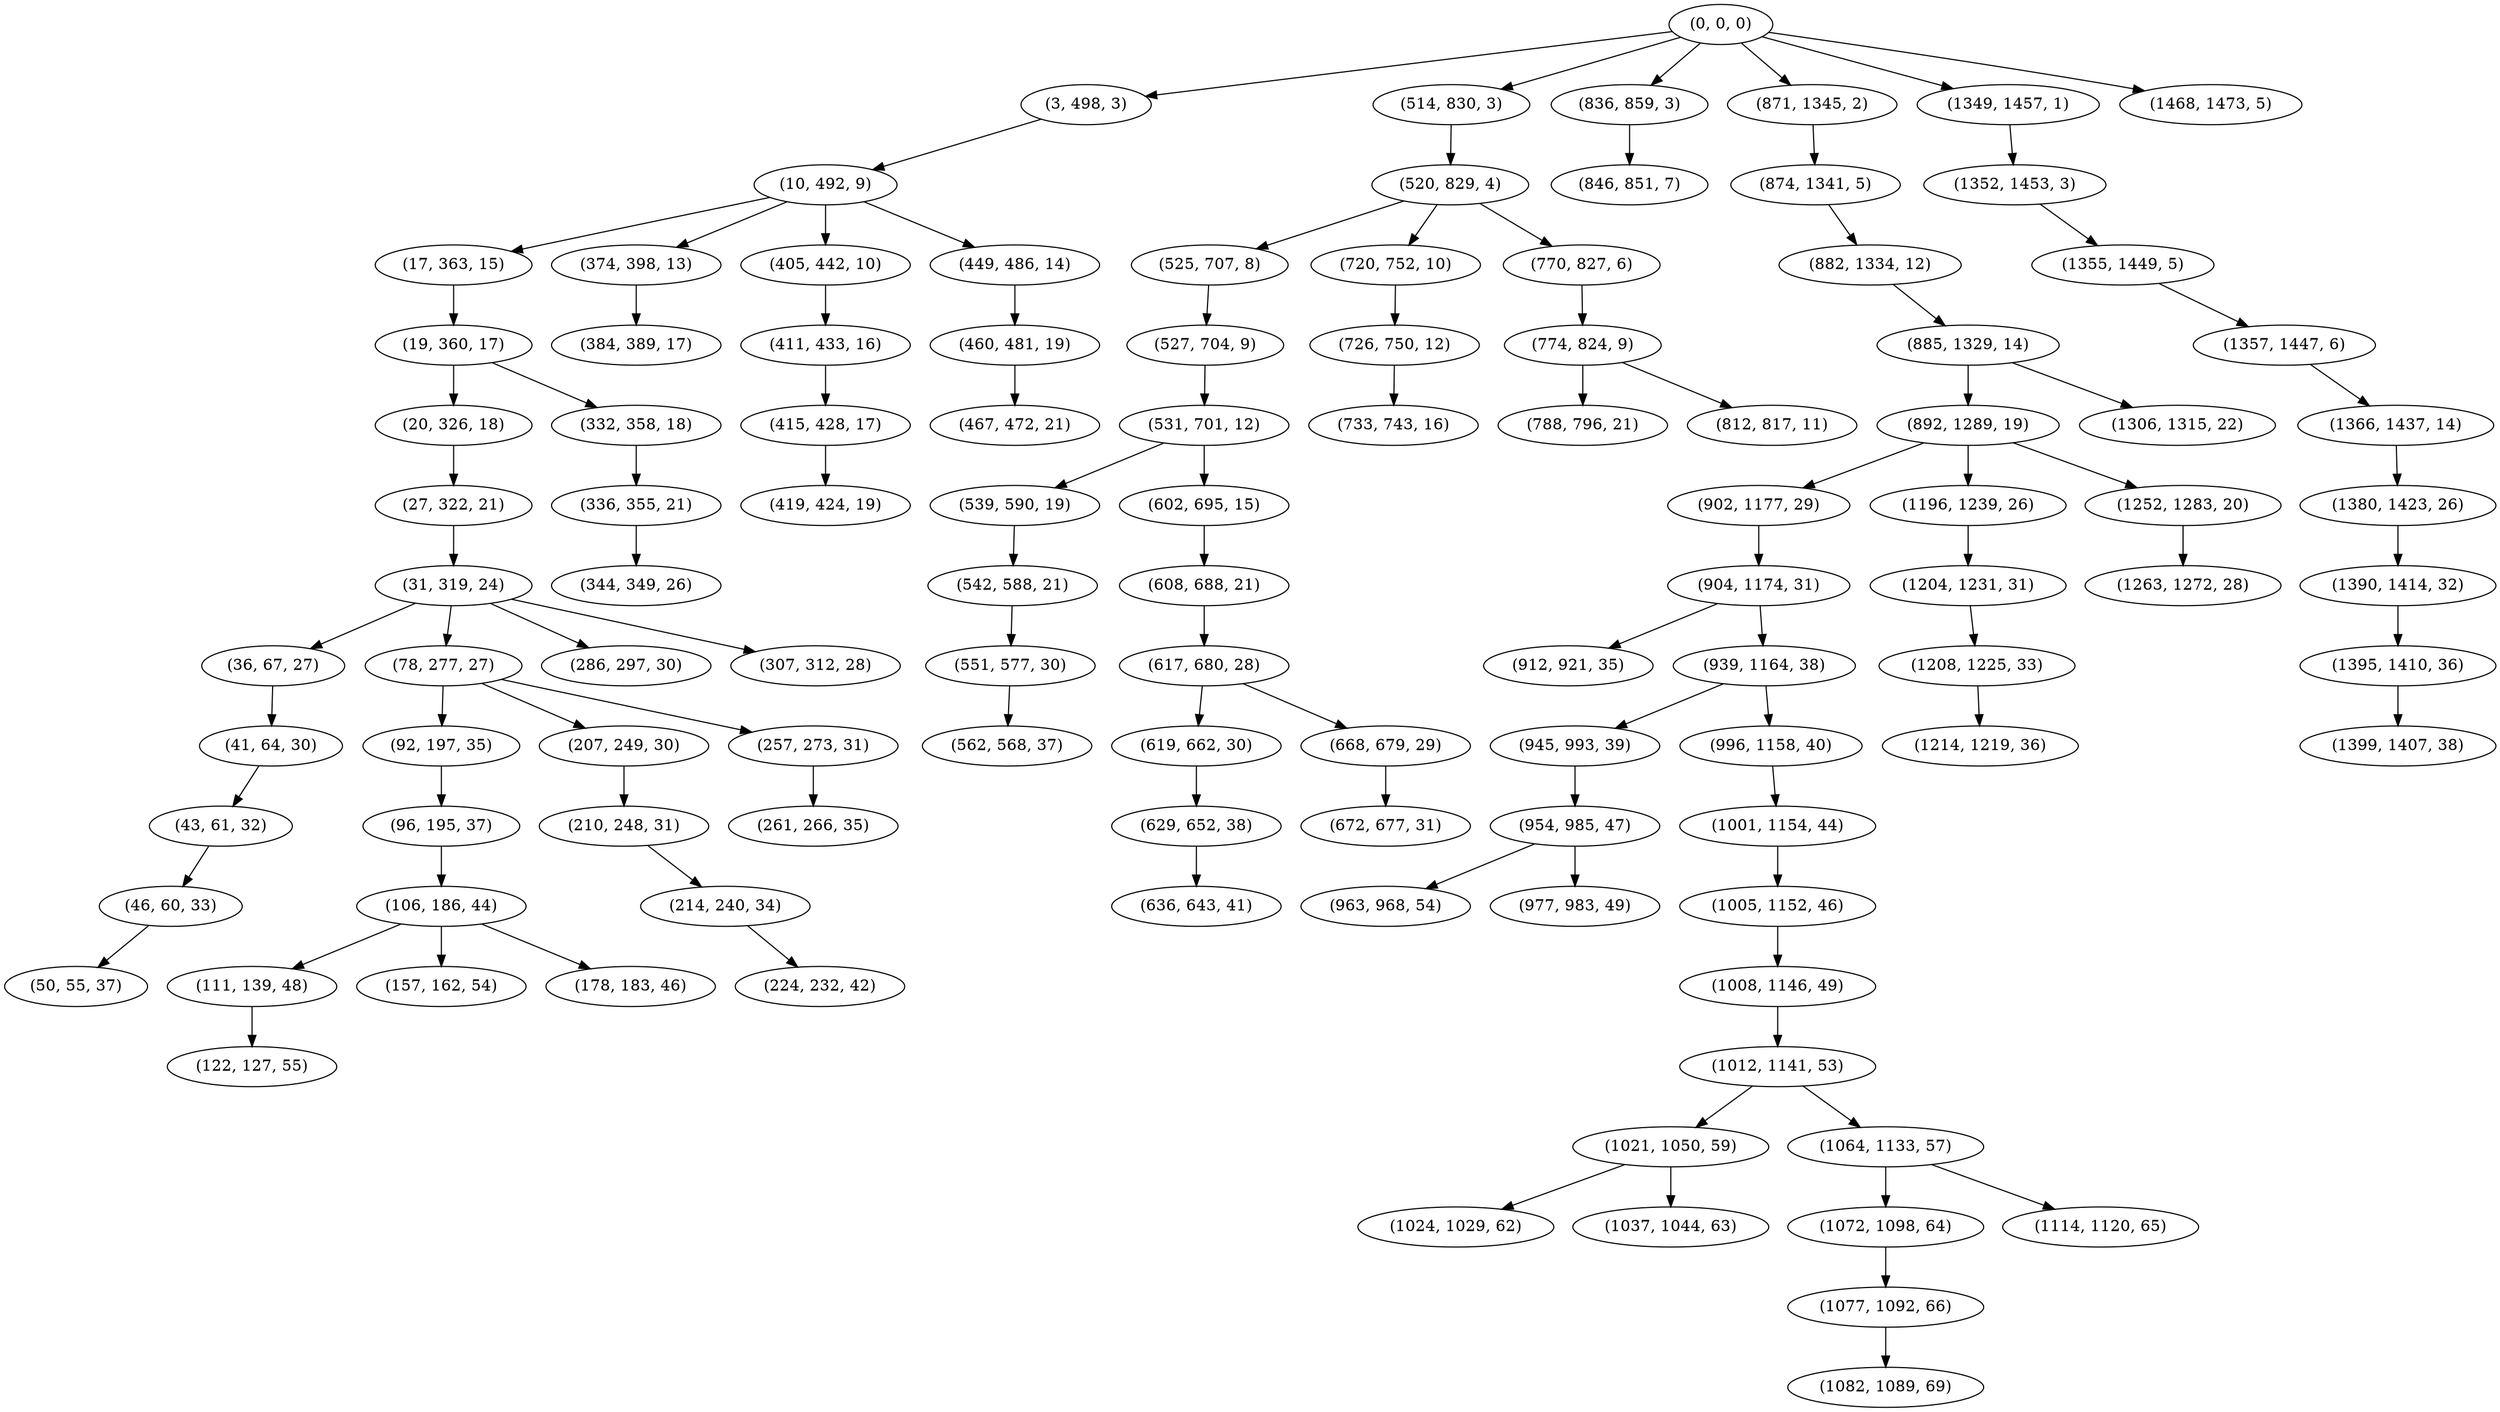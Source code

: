 digraph tree {
    "(0, 0, 0)";
    "(3, 498, 3)";
    "(10, 492, 9)";
    "(17, 363, 15)";
    "(19, 360, 17)";
    "(20, 326, 18)";
    "(27, 322, 21)";
    "(31, 319, 24)";
    "(36, 67, 27)";
    "(41, 64, 30)";
    "(43, 61, 32)";
    "(46, 60, 33)";
    "(50, 55, 37)";
    "(78, 277, 27)";
    "(92, 197, 35)";
    "(96, 195, 37)";
    "(106, 186, 44)";
    "(111, 139, 48)";
    "(122, 127, 55)";
    "(157, 162, 54)";
    "(178, 183, 46)";
    "(207, 249, 30)";
    "(210, 248, 31)";
    "(214, 240, 34)";
    "(224, 232, 42)";
    "(257, 273, 31)";
    "(261, 266, 35)";
    "(286, 297, 30)";
    "(307, 312, 28)";
    "(332, 358, 18)";
    "(336, 355, 21)";
    "(344, 349, 26)";
    "(374, 398, 13)";
    "(384, 389, 17)";
    "(405, 442, 10)";
    "(411, 433, 16)";
    "(415, 428, 17)";
    "(419, 424, 19)";
    "(449, 486, 14)";
    "(460, 481, 19)";
    "(467, 472, 21)";
    "(514, 830, 3)";
    "(520, 829, 4)";
    "(525, 707, 8)";
    "(527, 704, 9)";
    "(531, 701, 12)";
    "(539, 590, 19)";
    "(542, 588, 21)";
    "(551, 577, 30)";
    "(562, 568, 37)";
    "(602, 695, 15)";
    "(608, 688, 21)";
    "(617, 680, 28)";
    "(619, 662, 30)";
    "(629, 652, 38)";
    "(636, 643, 41)";
    "(668, 679, 29)";
    "(672, 677, 31)";
    "(720, 752, 10)";
    "(726, 750, 12)";
    "(733, 743, 16)";
    "(770, 827, 6)";
    "(774, 824, 9)";
    "(788, 796, 21)";
    "(812, 817, 11)";
    "(836, 859, 3)";
    "(846, 851, 7)";
    "(871, 1345, 2)";
    "(874, 1341, 5)";
    "(882, 1334, 12)";
    "(885, 1329, 14)";
    "(892, 1289, 19)";
    "(902, 1177, 29)";
    "(904, 1174, 31)";
    "(912, 921, 35)";
    "(939, 1164, 38)";
    "(945, 993, 39)";
    "(954, 985, 47)";
    "(963, 968, 54)";
    "(977, 983, 49)";
    "(996, 1158, 40)";
    "(1001, 1154, 44)";
    "(1005, 1152, 46)";
    "(1008, 1146, 49)";
    "(1012, 1141, 53)";
    "(1021, 1050, 59)";
    "(1024, 1029, 62)";
    "(1037, 1044, 63)";
    "(1064, 1133, 57)";
    "(1072, 1098, 64)";
    "(1077, 1092, 66)";
    "(1082, 1089, 69)";
    "(1114, 1120, 65)";
    "(1196, 1239, 26)";
    "(1204, 1231, 31)";
    "(1208, 1225, 33)";
    "(1214, 1219, 36)";
    "(1252, 1283, 20)";
    "(1263, 1272, 28)";
    "(1306, 1315, 22)";
    "(1349, 1457, 1)";
    "(1352, 1453, 3)";
    "(1355, 1449, 5)";
    "(1357, 1447, 6)";
    "(1366, 1437, 14)";
    "(1380, 1423, 26)";
    "(1390, 1414, 32)";
    "(1395, 1410, 36)";
    "(1399, 1407, 38)";
    "(1468, 1473, 5)";
    "(0, 0, 0)" -> "(3, 498, 3)";
    "(0, 0, 0)" -> "(514, 830, 3)";
    "(0, 0, 0)" -> "(836, 859, 3)";
    "(0, 0, 0)" -> "(871, 1345, 2)";
    "(0, 0, 0)" -> "(1349, 1457, 1)";
    "(0, 0, 0)" -> "(1468, 1473, 5)";
    "(3, 498, 3)" -> "(10, 492, 9)";
    "(10, 492, 9)" -> "(17, 363, 15)";
    "(10, 492, 9)" -> "(374, 398, 13)";
    "(10, 492, 9)" -> "(405, 442, 10)";
    "(10, 492, 9)" -> "(449, 486, 14)";
    "(17, 363, 15)" -> "(19, 360, 17)";
    "(19, 360, 17)" -> "(20, 326, 18)";
    "(19, 360, 17)" -> "(332, 358, 18)";
    "(20, 326, 18)" -> "(27, 322, 21)";
    "(27, 322, 21)" -> "(31, 319, 24)";
    "(31, 319, 24)" -> "(36, 67, 27)";
    "(31, 319, 24)" -> "(78, 277, 27)";
    "(31, 319, 24)" -> "(286, 297, 30)";
    "(31, 319, 24)" -> "(307, 312, 28)";
    "(36, 67, 27)" -> "(41, 64, 30)";
    "(41, 64, 30)" -> "(43, 61, 32)";
    "(43, 61, 32)" -> "(46, 60, 33)";
    "(46, 60, 33)" -> "(50, 55, 37)";
    "(78, 277, 27)" -> "(92, 197, 35)";
    "(78, 277, 27)" -> "(207, 249, 30)";
    "(78, 277, 27)" -> "(257, 273, 31)";
    "(92, 197, 35)" -> "(96, 195, 37)";
    "(96, 195, 37)" -> "(106, 186, 44)";
    "(106, 186, 44)" -> "(111, 139, 48)";
    "(106, 186, 44)" -> "(157, 162, 54)";
    "(106, 186, 44)" -> "(178, 183, 46)";
    "(111, 139, 48)" -> "(122, 127, 55)";
    "(207, 249, 30)" -> "(210, 248, 31)";
    "(210, 248, 31)" -> "(214, 240, 34)";
    "(214, 240, 34)" -> "(224, 232, 42)";
    "(257, 273, 31)" -> "(261, 266, 35)";
    "(332, 358, 18)" -> "(336, 355, 21)";
    "(336, 355, 21)" -> "(344, 349, 26)";
    "(374, 398, 13)" -> "(384, 389, 17)";
    "(405, 442, 10)" -> "(411, 433, 16)";
    "(411, 433, 16)" -> "(415, 428, 17)";
    "(415, 428, 17)" -> "(419, 424, 19)";
    "(449, 486, 14)" -> "(460, 481, 19)";
    "(460, 481, 19)" -> "(467, 472, 21)";
    "(514, 830, 3)" -> "(520, 829, 4)";
    "(520, 829, 4)" -> "(525, 707, 8)";
    "(520, 829, 4)" -> "(720, 752, 10)";
    "(520, 829, 4)" -> "(770, 827, 6)";
    "(525, 707, 8)" -> "(527, 704, 9)";
    "(527, 704, 9)" -> "(531, 701, 12)";
    "(531, 701, 12)" -> "(539, 590, 19)";
    "(531, 701, 12)" -> "(602, 695, 15)";
    "(539, 590, 19)" -> "(542, 588, 21)";
    "(542, 588, 21)" -> "(551, 577, 30)";
    "(551, 577, 30)" -> "(562, 568, 37)";
    "(602, 695, 15)" -> "(608, 688, 21)";
    "(608, 688, 21)" -> "(617, 680, 28)";
    "(617, 680, 28)" -> "(619, 662, 30)";
    "(617, 680, 28)" -> "(668, 679, 29)";
    "(619, 662, 30)" -> "(629, 652, 38)";
    "(629, 652, 38)" -> "(636, 643, 41)";
    "(668, 679, 29)" -> "(672, 677, 31)";
    "(720, 752, 10)" -> "(726, 750, 12)";
    "(726, 750, 12)" -> "(733, 743, 16)";
    "(770, 827, 6)" -> "(774, 824, 9)";
    "(774, 824, 9)" -> "(788, 796, 21)";
    "(774, 824, 9)" -> "(812, 817, 11)";
    "(836, 859, 3)" -> "(846, 851, 7)";
    "(871, 1345, 2)" -> "(874, 1341, 5)";
    "(874, 1341, 5)" -> "(882, 1334, 12)";
    "(882, 1334, 12)" -> "(885, 1329, 14)";
    "(885, 1329, 14)" -> "(892, 1289, 19)";
    "(885, 1329, 14)" -> "(1306, 1315, 22)";
    "(892, 1289, 19)" -> "(902, 1177, 29)";
    "(892, 1289, 19)" -> "(1196, 1239, 26)";
    "(892, 1289, 19)" -> "(1252, 1283, 20)";
    "(902, 1177, 29)" -> "(904, 1174, 31)";
    "(904, 1174, 31)" -> "(912, 921, 35)";
    "(904, 1174, 31)" -> "(939, 1164, 38)";
    "(939, 1164, 38)" -> "(945, 993, 39)";
    "(939, 1164, 38)" -> "(996, 1158, 40)";
    "(945, 993, 39)" -> "(954, 985, 47)";
    "(954, 985, 47)" -> "(963, 968, 54)";
    "(954, 985, 47)" -> "(977, 983, 49)";
    "(996, 1158, 40)" -> "(1001, 1154, 44)";
    "(1001, 1154, 44)" -> "(1005, 1152, 46)";
    "(1005, 1152, 46)" -> "(1008, 1146, 49)";
    "(1008, 1146, 49)" -> "(1012, 1141, 53)";
    "(1012, 1141, 53)" -> "(1021, 1050, 59)";
    "(1012, 1141, 53)" -> "(1064, 1133, 57)";
    "(1021, 1050, 59)" -> "(1024, 1029, 62)";
    "(1021, 1050, 59)" -> "(1037, 1044, 63)";
    "(1064, 1133, 57)" -> "(1072, 1098, 64)";
    "(1064, 1133, 57)" -> "(1114, 1120, 65)";
    "(1072, 1098, 64)" -> "(1077, 1092, 66)";
    "(1077, 1092, 66)" -> "(1082, 1089, 69)";
    "(1196, 1239, 26)" -> "(1204, 1231, 31)";
    "(1204, 1231, 31)" -> "(1208, 1225, 33)";
    "(1208, 1225, 33)" -> "(1214, 1219, 36)";
    "(1252, 1283, 20)" -> "(1263, 1272, 28)";
    "(1349, 1457, 1)" -> "(1352, 1453, 3)";
    "(1352, 1453, 3)" -> "(1355, 1449, 5)";
    "(1355, 1449, 5)" -> "(1357, 1447, 6)";
    "(1357, 1447, 6)" -> "(1366, 1437, 14)";
    "(1366, 1437, 14)" -> "(1380, 1423, 26)";
    "(1380, 1423, 26)" -> "(1390, 1414, 32)";
    "(1390, 1414, 32)" -> "(1395, 1410, 36)";
    "(1395, 1410, 36)" -> "(1399, 1407, 38)";
}
